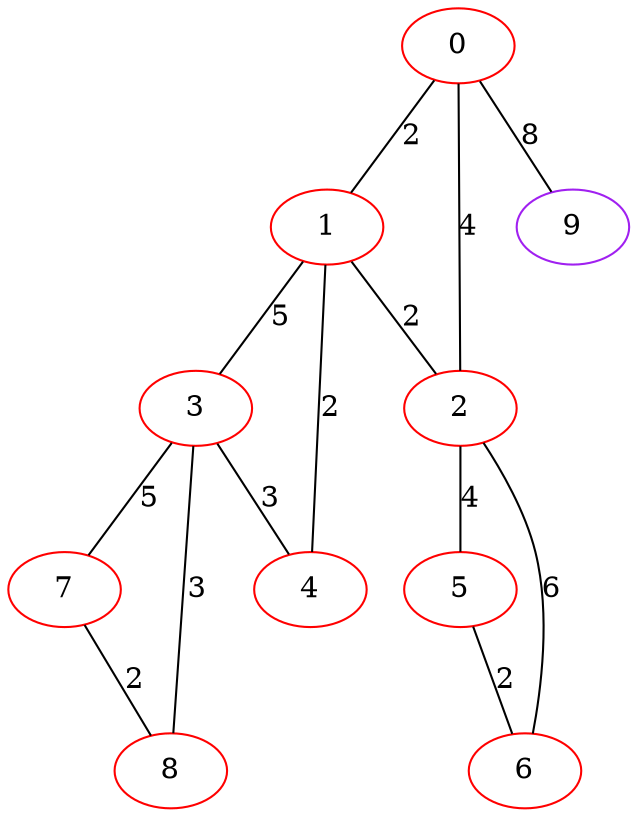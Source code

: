 graph "" {
0 [color=red, weight=1];
1 [color=red, weight=1];
2 [color=red, weight=1];
3 [color=red, weight=1];
4 [color=red, weight=1];
5 [color=red, weight=1];
6 [color=red, weight=1];
7 [color=red, weight=1];
8 [color=red, weight=1];
9 [color=purple, weight=4];
0 -- 1  [key=0, label=2];
0 -- 2  [key=0, label=4];
0 -- 9  [key=0, label=8];
1 -- 2  [key=0, label=2];
1 -- 3  [key=0, label=5];
1 -- 4  [key=0, label=2];
2 -- 5  [key=0, label=4];
2 -- 6  [key=0, label=6];
3 -- 8  [key=0, label=3];
3 -- 4  [key=0, label=3];
3 -- 7  [key=0, label=5];
5 -- 6  [key=0, label=2];
7 -- 8  [key=0, label=2];
}
